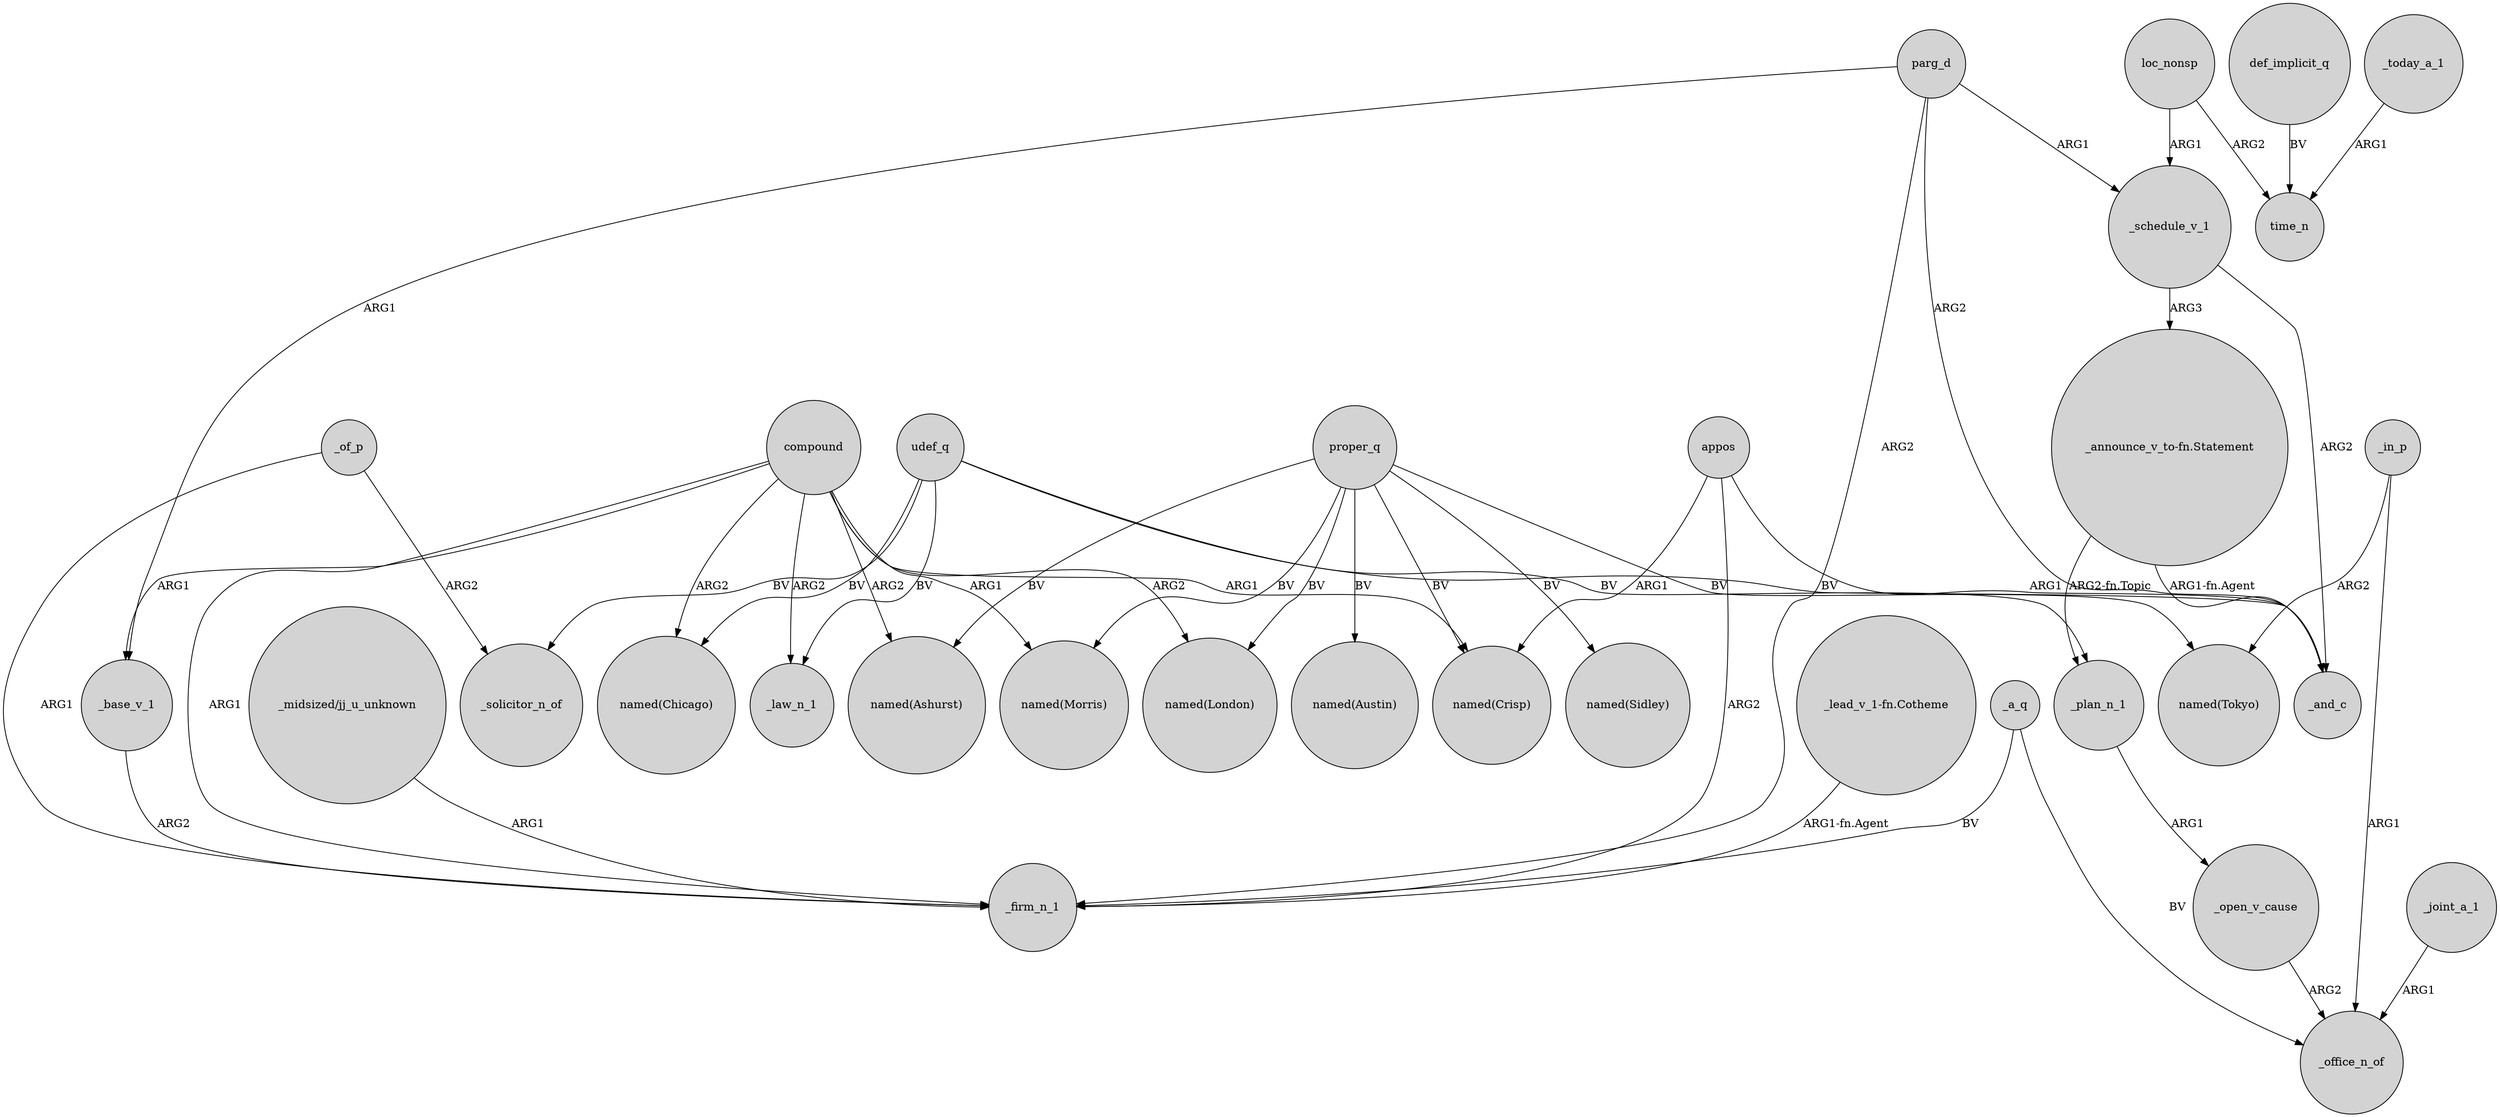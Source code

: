 digraph {
	node [shape=circle style=filled]
	compound -> "named(Crisp)" [label=ARG1]
	"_announce_v_to-fn.Statement" -> _plan_n_1 [label="ARG2-fn.Topic"]
	"_midsized/jj_u_unknown" -> _firm_n_1 [label=ARG1]
	_of_p -> _solicitor_n_of [label=ARG2]
	_today_a_1 -> time_n [label=ARG1]
	appos -> _firm_n_1 [label=ARG2]
	udef_q -> "named(Chicago)" [label=BV]
	compound -> "named(Ashurst)" [label=ARG2]
	_schedule_v_1 -> "_announce_v_to-fn.Statement" [label=ARG3]
	def_implicit_q -> time_n [label=BV]
	appos -> _and_c [label=ARG1]
	_of_p -> _firm_n_1 [label=ARG1]
	_open_v_cause -> _office_n_of [label=ARG2]
	proper_q -> "named(Crisp)" [label=BV]
	_a_q -> _firm_n_1 [label=BV]
	"_announce_v_to-fn.Statement" -> _and_c [label="ARG1-fn.Agent"]
	_in_p -> _office_n_of [label=ARG1]
	_base_v_1 -> _firm_n_1 [label=ARG2]
	udef_q -> _law_n_1 [label=BV]
	udef_q -> _solicitor_n_of [label=BV]
	proper_q -> "named(Tokyo)" [label=BV]
	compound -> "named(Chicago)" [label=ARG2]
	parg_d -> _and_c [label=ARG2]
	compound -> "named(Morris)" [label=ARG1]
	loc_nonsp -> time_n [label=ARG2]
	proper_q -> "named(Morris)" [label=BV]
	proper_q -> "named(Ashurst)" [label=BV]
	compound -> _base_v_1 [label=ARG1]
	_schedule_v_1 -> _and_c [label=ARG2]
	udef_q -> _plan_n_1 [label=BV]
	appos -> "named(Crisp)" [label=ARG1]
	proper_q -> "named(Sidley)" [label=BV]
	_plan_n_1 -> _open_v_cause [label=ARG1]
	compound -> "named(London)" [label=ARG2]
	compound -> _firm_n_1 [label=ARG1]
	loc_nonsp -> _schedule_v_1 [label=ARG1]
	proper_q -> "named(Austin)" [label=BV]
	proper_q -> "named(London)" [label=BV]
	_joint_a_1 -> _office_n_of [label=ARG1]
	_a_q -> _office_n_of [label=BV]
	parg_d -> _base_v_1 [label=ARG1]
	parg_d -> _schedule_v_1 [label=ARG1]
	_in_p -> "named(Tokyo)" [label=ARG2]
	udef_q -> _and_c [label=BV]
	"_lead_v_1-fn.Cotheme" -> _firm_n_1 [label="ARG1-fn.Agent"]
	parg_d -> _firm_n_1 [label=ARG2]
	compound -> _law_n_1 [label=ARG2]
}
